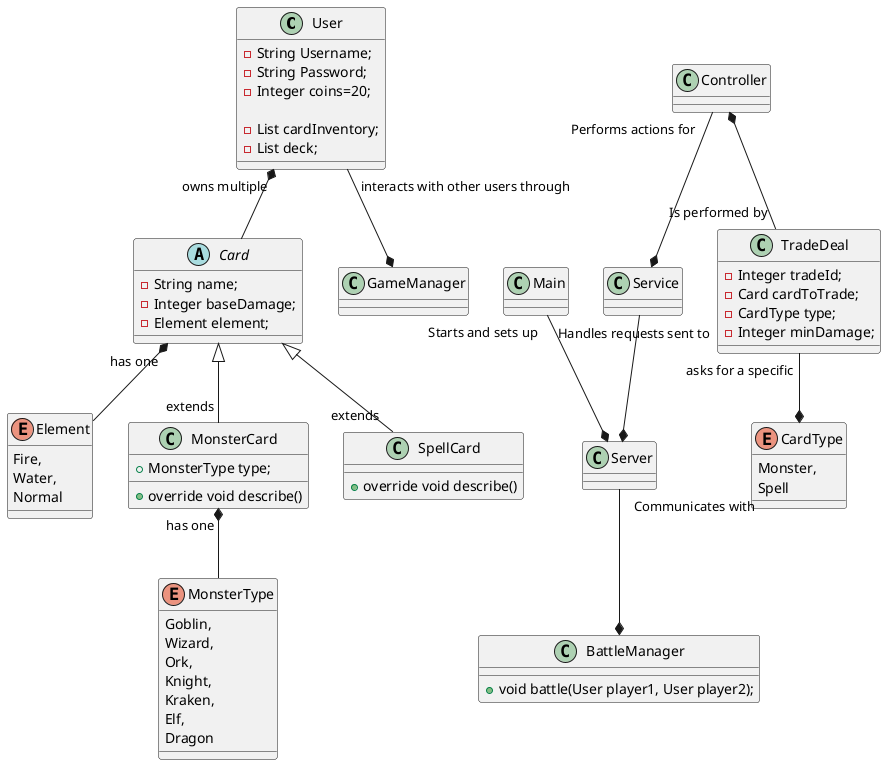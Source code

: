 @startuml
class User {
-String Username;
-String Password;
-Integer coins=20;

-List cardInventory;
-List deck;
}

enum Element{
Fire,
Water,
Normal
}

abstract class Card
{


-String name;
-Integer baseDamage;
-Element element;



}

class BattleManager
{

    +void battle(User player1, User player2);
}

class Main
{

}
enum CardType
{
        Monster,
        Spell
}
class TradeDeal
{



    -Integer tradeId;
    -Card cardToTrade;
    -CardType type;
    -Integer minDamage;

}


enum MonsterType
{
    Goblin,
        Wizard,
        Ork,
        Knight,
        Kraken,
        Elf,
        Dragon
}

class MonsterCard
{
+MonsterType type;
+override void describe()
}
class SpellCard
{
+override void describe()
}

class Server
{

}

class Service
{

}

class Controller
{

}



Card <|-- "extends" MonsterCard
Card <|-- "extends" SpellCard

User "owns multiple" *-- Card
Card "has one" *-- Element

MonsterCard "has one" *-- MonsterType
User "interacts with other users through" --* GameManager

Main "Starts and sets up" --* Server
Server "Communicates with" --* BattleManager

Controller "Performs actions for" --* Service
Controller *-- "Is performed by" TradeDeal
Service "Handles requests sent to" --* Server

TradeDeal "asks for a specific" --* CardType

@enduml
